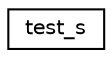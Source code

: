 digraph "Graphical Class Hierarchy"
{
 // INTERACTIVE_SVG=YES
  edge [fontname="Helvetica",fontsize="10",labelfontname="Helvetica",labelfontsize="10"];
  node [fontname="Helvetica",fontsize="10",shape=record];
  rankdir="LR";
  Node1 [label="test_s",height=0.2,width=0.4,color="black", fillcolor="white", style="filled",URL="$structtest__s.html"];
}
